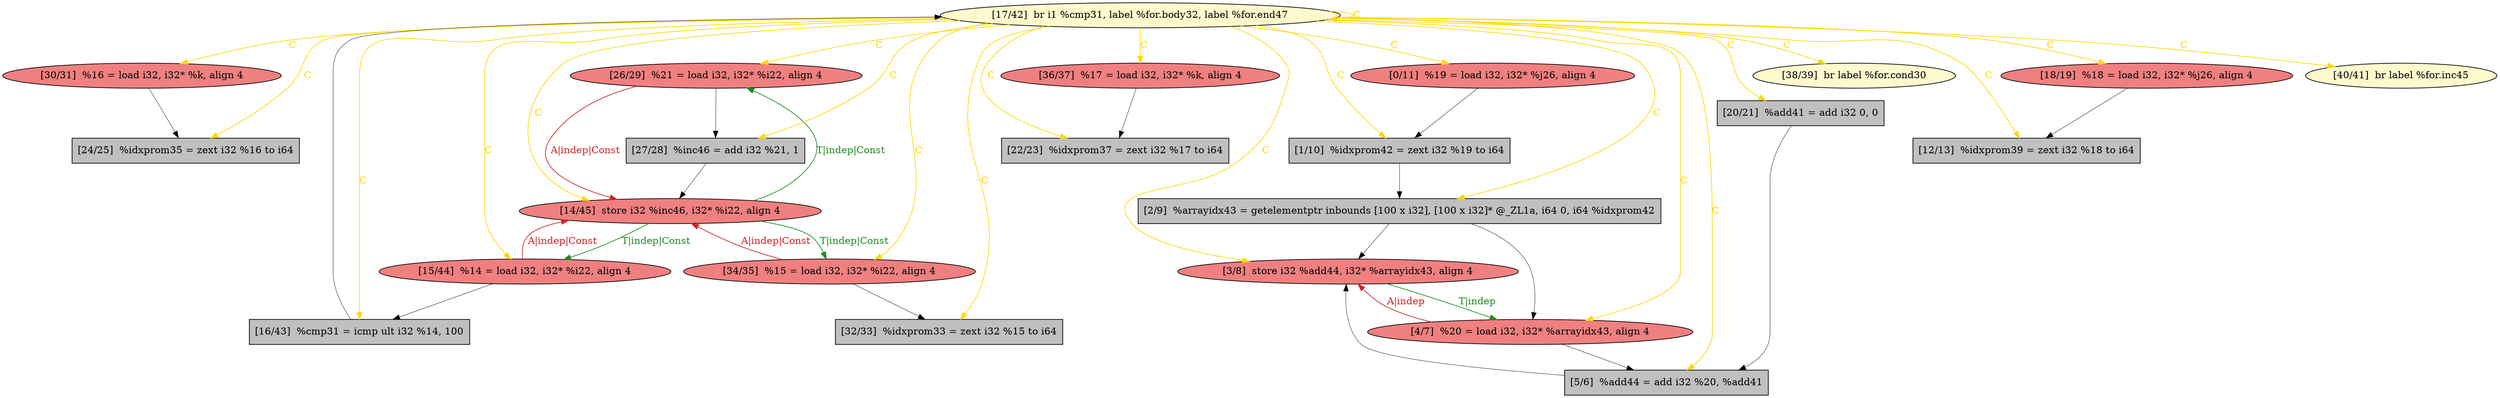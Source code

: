 
digraph G {


node1151 [fillcolor=grey,label="[24/25]  %idxprom35 = zext i32 %16 to i64",shape=rectangle,style=filled ]
node1149 [fillcolor=lightcoral,label="[26/29]  %21 = load i32, i32* %i22, align 4",shape=ellipse,style=filled ]
node1147 [fillcolor=lightcoral,label="[15/44]  %14 = load i32, i32* %i22, align 4",shape=ellipse,style=filled ]
node1146 [fillcolor=grey,label="[22/23]  %idxprom37 = zext i32 %17 to i64",shape=rectangle,style=filled ]
node1150 [fillcolor=grey,label="[2/9]  %arrayidx43 = getelementptr inbounds [100 x i32], [100 x i32]* @_ZL1a, i64 0, i64 %idxprom42",shape=rectangle,style=filled ]
node1145 [fillcolor=lightcoral,label="[36/37]  %17 = load i32, i32* %k, align 4",shape=ellipse,style=filled ]
node1132 [fillcolor=lightcoral,label="[14/45]  store i32 %inc46, i32* %i22, align 4",shape=ellipse,style=filled ]
node1144 [fillcolor=grey,label="[32/33]  %idxprom33 = zext i32 %15 to i64",shape=rectangle,style=filled ]
node1136 [fillcolor=grey,label="[1/10]  %idxprom42 = zext i32 %19 to i64",shape=rectangle,style=filled ]
node1139 [fillcolor=lemonchiffon,label="[38/39]  br label %for.cond30",shape=ellipse,style=filled ]
node1133 [fillcolor=lightcoral,label="[18/19]  %18 = load i32, i32* %j26, align 4",shape=ellipse,style=filled ]
node1131 [fillcolor=lightcoral,label="[3/8]  store i32 %add44, i32* %arrayidx43, align 4",shape=ellipse,style=filled ]
node1134 [fillcolor=lightcoral,label="[4/7]  %20 = load i32, i32* %arrayidx43, align 4",shape=ellipse,style=filled ]
node1129 [fillcolor=lightcoral,label="[0/11]  %19 = load i32, i32* %j26, align 4",shape=ellipse,style=filled ]
node1142 [fillcolor=lemonchiffon,label="[17/42]  br i1 %cmp31, label %for.body32, label %for.end47",shape=ellipse,style=filled ]
node1130 [fillcolor=grey,label="[12/13]  %idxprom39 = zext i32 %18 to i64",shape=rectangle,style=filled ]
node1135 [fillcolor=lemonchiffon,label="[40/41]  br label %for.inc45",shape=ellipse,style=filled ]
node1140 [fillcolor=grey,label="[5/6]  %add44 = add i32 %20, %add41",shape=rectangle,style=filled ]
node1137 [fillcolor=lightcoral,label="[30/31]  %16 = load i32, i32* %k, align 4",shape=ellipse,style=filled ]
node1148 [fillcolor=grey,label="[20/21]  %add41 = add i32 0, 0",shape=rectangle,style=filled ]
node1138 [fillcolor=lightcoral,label="[34/35]  %15 = load i32, i32* %i22, align 4",shape=ellipse,style=filled ]
node1141 [fillcolor=grey,label="[27/28]  %inc46 = add i32 %21, 1",shape=rectangle,style=filled ]
node1143 [fillcolor=grey,label="[16/43]  %cmp31 = icmp ult i32 %14, 100",shape=rectangle,style=filled ]

node1142->node1151 [style=solid,color=gold,label="C",penwidth=1.0,fontcolor=gold ]
node1142->node1137 [style=solid,color=gold,label="C",penwidth=1.0,fontcolor=gold ]
node1142->node1147 [style=solid,color=gold,label="C",penwidth=1.0,fontcolor=gold ]
node1142->node1140 [style=solid,color=gold,label="C",penwidth=1.0,fontcolor=gold ]
node1142->node1141 [style=solid,color=gold,label="C",penwidth=1.0,fontcolor=gold ]
node1142->node1149 [style=solid,color=gold,label="C",penwidth=1.0,fontcolor=gold ]
node1142->node1132 [style=solid,color=gold,label="C",penwidth=1.0,fontcolor=gold ]
node1131->node1134 [style=solid,color=forestgreen,label="T|indep",penwidth=1.0,fontcolor=forestgreen ]
node1142->node1146 [style=solid,color=gold,label="C",penwidth=1.0,fontcolor=gold ]
node1142->node1138 [style=solid,color=gold,label="C",penwidth=1.0,fontcolor=gold ]
node1149->node1141 [style=solid,color=black,label="",penwidth=0.5,fontcolor=black ]
node1134->node1140 [style=solid,color=black,label="",penwidth=0.5,fontcolor=black ]
node1129->node1136 [style=solid,color=black,label="",penwidth=0.5,fontcolor=black ]
node1149->node1132 [style=solid,color=firebrick3,label="A|indep|Const",penwidth=1.0,fontcolor=firebrick3 ]
node1147->node1143 [style=solid,color=black,label="",penwidth=0.5,fontcolor=black ]
node1142->node1135 [style=solid,color=gold,label="C",penwidth=1.0,fontcolor=gold ]
node1142->node1131 [style=solid,color=gold,label="C",penwidth=1.0,fontcolor=gold ]
node1142->node1142 [style=solid,color=gold,label="C",penwidth=1.0,fontcolor=gold ]
node1142->node1150 [style=solid,color=gold,label="C",penwidth=1.0,fontcolor=gold ]
node1150->node1134 [style=solid,color=black,label="",penwidth=0.5,fontcolor=black ]
node1142->node1129 [style=solid,color=gold,label="C",penwidth=1.0,fontcolor=gold ]
node1150->node1131 [style=solid,color=black,label="",penwidth=0.5,fontcolor=black ]
node1142->node1139 [style=solid,color=gold,label="C",penwidth=1.0,fontcolor=gold ]
node1138->node1132 [style=solid,color=firebrick3,label="A|indep|Const",penwidth=1.0,fontcolor=firebrick3 ]
node1142->node1130 [style=solid,color=gold,label="C",penwidth=1.0,fontcolor=gold ]
node1142->node1148 [style=solid,color=gold,label="C",penwidth=1.0,fontcolor=gold ]
node1142->node1133 [style=solid,color=gold,label="C",penwidth=1.0,fontcolor=gold ]
node1132->node1149 [style=solid,color=forestgreen,label="T|indep|Const",penwidth=1.0,fontcolor=forestgreen ]
node1142->node1136 [style=solid,color=gold,label="C",penwidth=1.0,fontcolor=gold ]
node1142->node1134 [style=solid,color=gold,label="C",penwidth=1.0,fontcolor=gold ]
node1133->node1130 [style=solid,color=black,label="",penwidth=0.5,fontcolor=black ]
node1140->node1131 [style=solid,color=black,label="",penwidth=0.5,fontcolor=black ]
node1134->node1131 [style=solid,color=firebrick3,label="A|indep",penwidth=1.0,fontcolor=firebrick3 ]
node1142->node1145 [style=solid,color=gold,label="C",penwidth=1.0,fontcolor=gold ]
node1141->node1132 [style=solid,color=black,label="",penwidth=0.5,fontcolor=black ]
node1137->node1151 [style=solid,color=black,label="",penwidth=0.5,fontcolor=black ]
node1136->node1150 [style=solid,color=black,label="",penwidth=0.5,fontcolor=black ]
node1145->node1146 [style=solid,color=black,label="",penwidth=0.5,fontcolor=black ]
node1143->node1142 [style=solid,color=black,label="",penwidth=0.5,fontcolor=black ]
node1132->node1147 [style=solid,color=forestgreen,label="T|indep|Const",penwidth=1.0,fontcolor=forestgreen ]
node1147->node1132 [style=solid,color=firebrick3,label="A|indep|Const",penwidth=1.0,fontcolor=firebrick3 ]
node1142->node1144 [style=solid,color=gold,label="C",penwidth=1.0,fontcolor=gold ]
node1148->node1140 [style=solid,color=black,label="",penwidth=0.5,fontcolor=black ]
node1142->node1143 [style=solid,color=gold,label="C",penwidth=1.0,fontcolor=gold ]
node1132->node1138 [style=solid,color=forestgreen,label="T|indep|Const",penwidth=1.0,fontcolor=forestgreen ]
node1138->node1144 [style=solid,color=black,label="",penwidth=0.5,fontcolor=black ]


}
